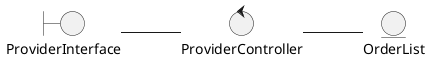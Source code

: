 @startuml
''' 省略底部

left to right direction

	boundary ProviderInterface 
	control ProviderController 
	entity OrderList

	ProviderInterface -- ProviderController
	ProviderController -- OrderList

@enduml